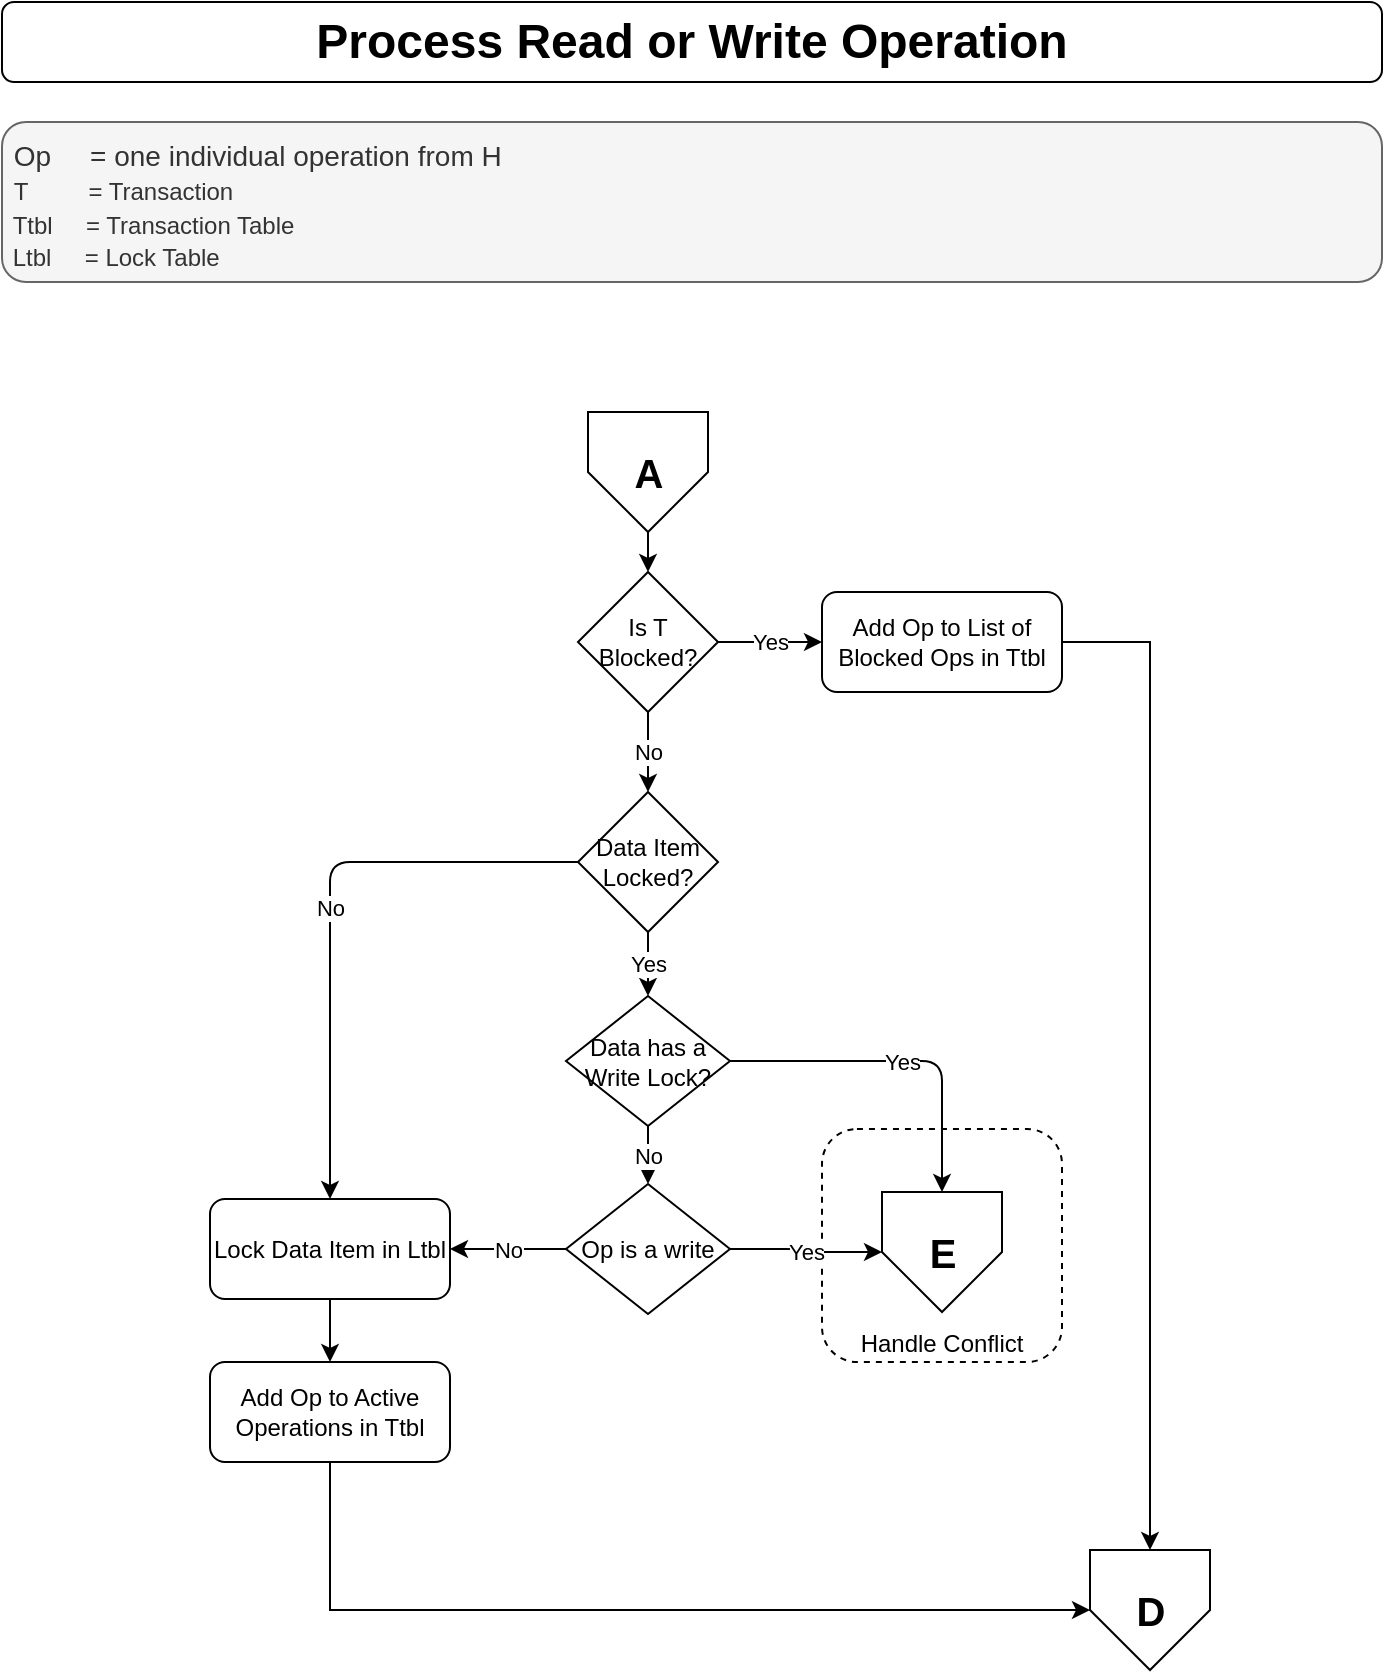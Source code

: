 <mxfile version="13.9.7" type="github">
  <diagram id="C5RBs43oDa-KdzZeNtuy" name="Page-1">
    <mxGraphModel dx="831" dy="515" grid="1" gridSize="10" guides="1" tooltips="1" connect="1" arrows="1" fold="1" page="1" pageScale="1" pageWidth="827" pageHeight="1169" math="0" shadow="0">
      <root>
        <mxCell id="WIyWlLk6GJQsqaUBKTNV-0" />
        <mxCell id="WIyWlLk6GJQsqaUBKTNV-1" parent="WIyWlLk6GJQsqaUBKTNV-0" />
        <mxCell id="MxyfuENbYduMKJOF5cX6-17" value="Process Read or Write Operation" style="rounded=1;whiteSpace=wrap;html=1;fontSize=24;glass=0;strokeWidth=1;shadow=0;fontStyle=1" parent="WIyWlLk6GJQsqaUBKTNV-1" vertex="1">
          <mxGeometry x="80" y="40" width="690" height="40" as="geometry" />
        </mxCell>
        <mxCell id="MxyfuENbYduMKJOF5cX6-45" value="&amp;nbsp;Op&amp;nbsp; &amp;nbsp; &amp;nbsp;= one individual operation from H&lt;br&gt;&amp;nbsp;&lt;span style=&quot;text-align: center ; font-size: 12px&quot;&gt;&lt;font style=&quot;font-size: 12px&quot;&gt;T&amp;nbsp; &amp;nbsp; &amp;nbsp; &amp;nbsp; &amp;nbsp;= Transaction&lt;br&gt;&amp;nbsp;Ttbl&amp;nbsp; &amp;nbsp; &amp;nbsp;= Transaction Table&lt;br&gt;&amp;nbsp;Ltbl&amp;nbsp; &amp;nbsp; &amp;nbsp;= Lock Table&lt;br&gt;&lt;/font&gt;&lt;/span&gt;" style="text;html=1;align=left;verticalAlign=top;whiteSpace=wrap;rounded=1;fontSize=14;labelBorderColor=none;spacingTop=2;spacingLeft=0;spacingBottom=0;spacingRight=0;spacing=2;perimeterSpacing=0;strokeWidth=1;labelPadding=-1;fillColor=#f5f5f5;strokeColor=#666666;fontColor=#333333;" parent="WIyWlLk6GJQsqaUBKTNV-1" vertex="1">
          <mxGeometry x="80" y="100" width="690" height="80" as="geometry" />
        </mxCell>
        <mxCell id="ZSIssIE1yZMaLI59TzmF-61" style="edgeStyle=orthogonalEdgeStyle;rounded=0;orthogonalLoop=1;jettySize=auto;html=1;exitX=0.5;exitY=1;exitDx=0;exitDy=0;entryX=0;entryY=0.5;entryDx=0;entryDy=0;" parent="WIyWlLk6GJQsqaUBKTNV-1" source="P3ikQWSBlR8Jcj2DVICu-16" target="P3ikQWSBlR8Jcj2DVICu-3" edge="1">
          <mxGeometry x="310" y="260" as="geometry">
            <mxPoint x="413" y="410" as="sourcePoint" />
            <mxPoint x="368" y="965" as="targetPoint" />
            <Array as="points" />
          </mxGeometry>
        </mxCell>
        <mxCell id="b_4wLnTa9Ot5EjCLIlPe-1" value="A" style="verticalLabelPosition=middle;verticalAlign=middle;html=1;shape=offPageConnector;rounded=0;size=0.5;labelPosition=center;align=center;fontSize=20;fontStyle=1" parent="WIyWlLk6GJQsqaUBKTNV-1" vertex="1">
          <mxGeometry x="373" y="245" width="60" height="60" as="geometry" />
        </mxCell>
        <mxCell id="P3ikQWSBlR8Jcj2DVICu-0" value="Is T Blocked?" style="rhombus;whiteSpace=wrap;html=1;container=0;" vertex="1" parent="WIyWlLk6GJQsqaUBKTNV-1">
          <mxGeometry x="368" y="325" width="70" height="70" as="geometry" />
        </mxCell>
        <mxCell id="P3ikQWSBlR8Jcj2DVICu-1" style="edgeStyle=orthogonalEdgeStyle;rounded=0;orthogonalLoop=1;jettySize=auto;html=1;entryX=0.5;entryY=0;entryDx=0;entryDy=0;exitX=0.5;exitY=1;exitDx=0;exitDy=0;" edge="1" parent="WIyWlLk6GJQsqaUBKTNV-1" source="b_4wLnTa9Ot5EjCLIlPe-1" target="P3ikQWSBlR8Jcj2DVICu-0">
          <mxGeometry x="310" y="285" as="geometry">
            <mxPoint x="403" y="305" as="sourcePoint" />
            <mxPoint x="403" y="435" as="targetPoint" />
            <Array as="points" />
          </mxGeometry>
        </mxCell>
        <mxCell id="P3ikQWSBlR8Jcj2DVICu-2" value="Add Op to List of Blocked Ops in Ttbl" style="rounded=1;whiteSpace=wrap;html=1;fontSize=12;glass=0;strokeWidth=1;shadow=0;container=0;" vertex="1" parent="WIyWlLk6GJQsqaUBKTNV-1">
          <mxGeometry x="490" y="335" width="120" height="50" as="geometry" />
        </mxCell>
        <mxCell id="P3ikQWSBlR8Jcj2DVICu-3" value="D" style="verticalLabelPosition=middle;verticalAlign=middle;html=1;shape=offPageConnector;rounded=0;size=0.5;labelPosition=center;align=center;fontSize=20;fontStyle=1" vertex="1" parent="WIyWlLk6GJQsqaUBKTNV-1">
          <mxGeometry x="624" y="814" width="60" height="60" as="geometry" />
        </mxCell>
        <mxCell id="P3ikQWSBlR8Jcj2DVICu-4" value="" style="endArrow=classic;html=1;exitX=1;exitY=0.5;exitDx=0;exitDy=0;entryX=0;entryY=0.5;entryDx=0;entryDy=0;edgeStyle=orthogonalEdgeStyle;" edge="1" parent="WIyWlLk6GJQsqaUBKTNV-1" source="P3ikQWSBlR8Jcj2DVICu-0" target="P3ikQWSBlR8Jcj2DVICu-2">
          <mxGeometry x="310" y="285" as="geometry">
            <mxPoint x="413" y="515" as="sourcePoint" />
            <mxPoint x="413" y="555" as="targetPoint" />
            <Array as="points" />
          </mxGeometry>
        </mxCell>
        <mxCell id="P3ikQWSBlR8Jcj2DVICu-5" value="Yes" style="edgeLabel;resizable=0;html=1;align=center;verticalAlign=middle;container=0;" connectable="0" vertex="1" parent="P3ikQWSBlR8Jcj2DVICu-4">
          <mxGeometry relative="1" as="geometry" />
        </mxCell>
        <mxCell id="P3ikQWSBlR8Jcj2DVICu-6" value="" style="endArrow=classic;html=1;exitX=0.5;exitY=1;exitDx=0;exitDy=0;edgeStyle=orthogonalEdgeStyle;entryX=0.5;entryY=0;entryDx=0;entryDy=0;" edge="1" parent="WIyWlLk6GJQsqaUBKTNV-1" source="P3ikQWSBlR8Jcj2DVICu-0" target="P3ikQWSBlR8Jcj2DVICu-10">
          <mxGeometry x="310" y="285" as="geometry">
            <mxPoint x="378" y="480" as="sourcePoint" />
            <mxPoint x="250" y="415" as="targetPoint" />
            <Array as="points">
              <mxPoint x="403" y="435" />
            </Array>
          </mxGeometry>
        </mxCell>
        <mxCell id="P3ikQWSBlR8Jcj2DVICu-7" value="No" style="edgeLabel;resizable=0;html=1;align=center;verticalAlign=middle;container=0;" connectable="0" vertex="1" parent="P3ikQWSBlR8Jcj2DVICu-6">
          <mxGeometry relative="1" as="geometry" />
        </mxCell>
        <mxCell id="P3ikQWSBlR8Jcj2DVICu-8" style="edgeStyle=orthogonalEdgeStyle;rounded=0;orthogonalLoop=1;jettySize=auto;html=1;entryX=0.5;entryY=0;entryDx=0;entryDy=0;exitX=1;exitY=0.5;exitDx=0;exitDy=0;" edge="1" parent="WIyWlLk6GJQsqaUBKTNV-1" source="P3ikQWSBlR8Jcj2DVICu-2" target="P3ikQWSBlR8Jcj2DVICu-3">
          <mxGeometry x="320" y="295" as="geometry">
            <mxPoint x="413" y="315" as="sourcePoint" />
            <mxPoint x="413" y="335" as="targetPoint" />
            <Array as="points" />
          </mxGeometry>
        </mxCell>
        <mxCell id="P3ikQWSBlR8Jcj2DVICu-9" value="Handle Conflict" style="rounded=1;whiteSpace=wrap;html=1;fontSize=12;glass=0;strokeWidth=1;shadow=0;container=0;dashed=1;verticalAlign=bottom;" vertex="1" parent="WIyWlLk6GJQsqaUBKTNV-1">
          <mxGeometry x="490" y="603.5" width="120" height="116.5" as="geometry" />
        </mxCell>
        <mxCell id="P3ikQWSBlR8Jcj2DVICu-10" value="Data Item Locked?" style="rhombus;whiteSpace=wrap;html=1;container=0;" vertex="1" parent="WIyWlLk6GJQsqaUBKTNV-1">
          <mxGeometry x="368" y="435" width="70" height="70" as="geometry" />
        </mxCell>
        <mxCell id="P3ikQWSBlR8Jcj2DVICu-11" value="" style="endArrow=classic;html=1;entryX=0.5;entryY=0;entryDx=0;entryDy=0;edgeStyle=orthogonalEdgeStyle;exitX=0.5;exitY=1;exitDx=0;exitDy=0;" edge="1" parent="WIyWlLk6GJQsqaUBKTNV-1" source="P3ikQWSBlR8Jcj2DVICu-10" target="P3ikQWSBlR8Jcj2DVICu-18">
          <mxGeometry x="320" y="295" as="geometry">
            <mxPoint x="438" y="470" as="sourcePoint" />
            <mxPoint x="500" y="370" as="targetPoint" />
            <Array as="points" />
          </mxGeometry>
        </mxCell>
        <mxCell id="P3ikQWSBlR8Jcj2DVICu-12" value="Yes" style="edgeLabel;resizable=0;html=1;align=center;verticalAlign=middle;container=0;" connectable="0" vertex="1" parent="P3ikQWSBlR8Jcj2DVICu-11">
          <mxGeometry relative="1" as="geometry" />
        </mxCell>
        <mxCell id="P3ikQWSBlR8Jcj2DVICu-13" value="Lock Data Item in Ltbl" style="rounded=1;whiteSpace=wrap;html=1;fontSize=12;glass=0;strokeWidth=1;shadow=0;container=0;" vertex="1" parent="WIyWlLk6GJQsqaUBKTNV-1">
          <mxGeometry x="184" y="638.5" width="120" height="50" as="geometry" />
        </mxCell>
        <mxCell id="P3ikQWSBlR8Jcj2DVICu-14" value="" style="endArrow=classic;html=1;edgeStyle=orthogonalEdgeStyle;exitX=0;exitY=0.5;exitDx=0;exitDy=0;entryX=0.5;entryY=0;entryDx=0;entryDy=0;" edge="1" parent="WIyWlLk6GJQsqaUBKTNV-1" source="P3ikQWSBlR8Jcj2DVICu-10" target="P3ikQWSBlR8Jcj2DVICu-13">
          <mxGeometry x="320" y="295" as="geometry">
            <mxPoint x="460" y="510" as="sourcePoint" />
            <mxPoint x="200" y="580" as="targetPoint" />
            <Array as="points">
              <mxPoint x="244" y="470" />
            </Array>
          </mxGeometry>
        </mxCell>
        <mxCell id="P3ikQWSBlR8Jcj2DVICu-15" value="No" style="edgeLabel;resizable=0;html=1;align=center;verticalAlign=middle;container=0;" connectable="0" vertex="1" parent="P3ikQWSBlR8Jcj2DVICu-14">
          <mxGeometry relative="1" as="geometry" />
        </mxCell>
        <mxCell id="P3ikQWSBlR8Jcj2DVICu-16" value="Add Op to Active Operations in Ttbl" style="rounded=1;whiteSpace=wrap;html=1;fontSize=12;glass=0;strokeWidth=1;shadow=0;container=0;" vertex="1" parent="WIyWlLk6GJQsqaUBKTNV-1">
          <mxGeometry x="184" y="720" width="120" height="50" as="geometry" />
        </mxCell>
        <mxCell id="P3ikQWSBlR8Jcj2DVICu-17" style="edgeStyle=orthogonalEdgeStyle;rounded=0;orthogonalLoop=1;jettySize=auto;html=1;entryX=0.5;entryY=0;entryDx=0;entryDy=0;exitX=0.5;exitY=1;exitDx=0;exitDy=0;" edge="1" parent="WIyWlLk6GJQsqaUBKTNV-1" source="P3ikQWSBlR8Jcj2DVICu-13" target="P3ikQWSBlR8Jcj2DVICu-16">
          <mxGeometry x="294" y="490" as="geometry">
            <mxPoint x="524" y="805" as="sourcePoint" />
            <mxPoint x="387" y="530" as="targetPoint" />
            <Array as="points" />
          </mxGeometry>
        </mxCell>
        <mxCell id="P3ikQWSBlR8Jcj2DVICu-18" value="Data has a Write Lock?" style="rhombus;whiteSpace=wrap;html=1;container=0;" vertex="1" parent="WIyWlLk6GJQsqaUBKTNV-1">
          <mxGeometry x="362" y="537" width="82" height="65" as="geometry" />
        </mxCell>
        <mxCell id="P3ikQWSBlR8Jcj2DVICu-19" value="Op is a write" style="rhombus;whiteSpace=wrap;html=1;container=0;" vertex="1" parent="WIyWlLk6GJQsqaUBKTNV-1">
          <mxGeometry x="362" y="631" width="82" height="65" as="geometry" />
        </mxCell>
        <mxCell id="P3ikQWSBlR8Jcj2DVICu-20" value="" style="endArrow=classic;html=1;edgeStyle=orthogonalEdgeStyle;entryX=0.5;entryY=0;entryDx=0;entryDy=0;exitX=0.5;exitY=1;exitDx=0;exitDy=0;" edge="1" parent="WIyWlLk6GJQsqaUBKTNV-1" source="P3ikQWSBlR8Jcj2DVICu-18" target="P3ikQWSBlR8Jcj2DVICu-19">
          <mxGeometry x="320" y="295" as="geometry">
            <mxPoint x="530" y="590" as="sourcePoint" />
            <mxPoint x="413" y="445" as="targetPoint" />
            <Array as="points" />
          </mxGeometry>
        </mxCell>
        <mxCell id="P3ikQWSBlR8Jcj2DVICu-21" value="No" style="edgeLabel;resizable=0;html=1;align=center;verticalAlign=middle;container=0;" connectable="0" vertex="1" parent="P3ikQWSBlR8Jcj2DVICu-20">
          <mxGeometry relative="1" as="geometry" />
        </mxCell>
        <mxCell id="P3ikQWSBlR8Jcj2DVICu-22" value="" style="endArrow=classic;html=1;edgeStyle=orthogonalEdgeStyle;entryX=1;entryY=0.5;entryDx=0;entryDy=0;exitX=0;exitY=0.5;exitDx=0;exitDy=0;" edge="1" parent="WIyWlLk6GJQsqaUBKTNV-1" source="P3ikQWSBlR8Jcj2DVICu-19" target="P3ikQWSBlR8Jcj2DVICu-13">
          <mxGeometry x="330" y="305" as="geometry">
            <mxPoint x="378" y="480" as="sourcePoint" />
            <mxPoint x="280" y="648.5" as="targetPoint" />
            <Array as="points" />
          </mxGeometry>
        </mxCell>
        <mxCell id="P3ikQWSBlR8Jcj2DVICu-23" value="No" style="edgeLabel;resizable=0;html=1;align=center;verticalAlign=middle;container=0;" connectable="0" vertex="1" parent="P3ikQWSBlR8Jcj2DVICu-22">
          <mxGeometry relative="1" as="geometry" />
        </mxCell>
        <mxCell id="P3ikQWSBlR8Jcj2DVICu-24" value="" style="endArrow=classic;html=1;exitX=1;exitY=0.5;exitDx=0;exitDy=0;entryX=0.5;entryY=0;entryDx=0;entryDy=0;edgeStyle=orthogonalEdgeStyle;" edge="1" parent="WIyWlLk6GJQsqaUBKTNV-1" source="P3ikQWSBlR8Jcj2DVICu-18" target="P3ikQWSBlR8Jcj2DVICu-28">
          <mxGeometry x="320" y="295" as="geometry">
            <mxPoint x="448" y="370" as="sourcePoint" />
            <mxPoint x="500" y="370" as="targetPoint" />
            <Array as="points" />
          </mxGeometry>
        </mxCell>
        <mxCell id="P3ikQWSBlR8Jcj2DVICu-25" value="Yes" style="edgeLabel;resizable=0;html=1;align=center;verticalAlign=middle;container=0;" connectable="0" vertex="1" parent="P3ikQWSBlR8Jcj2DVICu-24">
          <mxGeometry relative="1" as="geometry" />
        </mxCell>
        <mxCell id="P3ikQWSBlR8Jcj2DVICu-26" value="" style="endArrow=classic;html=1;exitX=1;exitY=0.5;exitDx=0;exitDy=0;entryX=0;entryY=0.5;entryDx=0;entryDy=0;edgeStyle=orthogonalEdgeStyle;" edge="1" parent="WIyWlLk6GJQsqaUBKTNV-1" source="P3ikQWSBlR8Jcj2DVICu-19" target="P3ikQWSBlR8Jcj2DVICu-28">
          <mxGeometry x="330" y="305" as="geometry">
            <mxPoint x="454" y="579.5" as="sourcePoint" />
            <mxPoint x="560" y="648.5" as="targetPoint" />
            <Array as="points" />
          </mxGeometry>
        </mxCell>
        <mxCell id="P3ikQWSBlR8Jcj2DVICu-27" value="Yes" style="edgeLabel;resizable=0;html=1;align=center;verticalAlign=middle;container=0;" connectable="0" vertex="1" parent="P3ikQWSBlR8Jcj2DVICu-26">
          <mxGeometry relative="1" as="geometry" />
        </mxCell>
        <mxCell id="P3ikQWSBlR8Jcj2DVICu-28" value="E" style="verticalLabelPosition=middle;verticalAlign=middle;html=1;shape=offPageConnector;rounded=0;size=0.5;labelPosition=center;align=center;fontSize=20;fontStyle=1" vertex="1" parent="WIyWlLk6GJQsqaUBKTNV-1">
          <mxGeometry x="520" y="635" width="60" height="60" as="geometry" />
        </mxCell>
      </root>
    </mxGraphModel>
  </diagram>
</mxfile>
